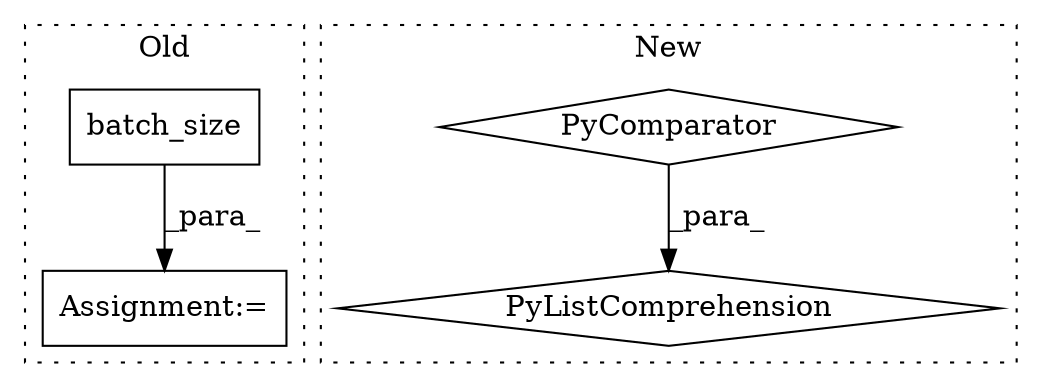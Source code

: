 digraph G {
subgraph cluster0 {
1 [label="batch_size" a="32" s="3194" l="12" shape="box"];
4 [label="Assignment:=" a="7" s="3295" l="2" shape="box"];
label = "Old";
style="dotted";
}
subgraph cluster1 {
2 [label="PyComparator" a="113" s="3818" l="31" shape="diamond"];
3 [label="PyListComprehension" a="109" s="3708" l="149" shape="diamond"];
label = "New";
style="dotted";
}
1 -> 4 [label="_para_"];
2 -> 3 [label="_para_"];
}